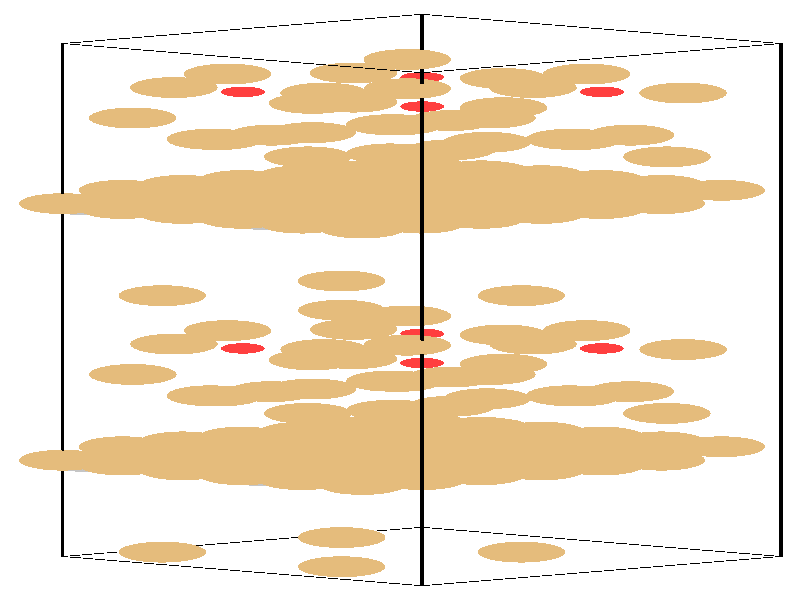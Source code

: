 #include "colors.inc"
#include "finish.inc"

global_settings {assumed_gamma 1 max_trace_level 6}
background {color White}
camera {orthographic
  right -24.13*x up 76.08*y
  direction 1.00*z
  location <0,0,50.00> look_at <0,0,0>}
light_source {<  2.00,   3.00,  40.00> color White
  area_light <0.70, 0, 0>, <0, 0.70, 0>, 3, 3
  adaptive 1 jitter}

#declare simple = finish {phong 0.7}
#declare pale = finish {ambient .5 diffuse .85 roughness .001 specular 0.200 }
#declare intermediate = finish {ambient 0.3 diffuse 0.6 specular 0.10 roughness 0.04 }
#declare vmd = finish {ambient .0 diffuse .65 phong 0.1 phong_size 40. specular 0.500 }
#declare jmol = finish {ambient .2 diffuse .6 specular 1 roughness .001 metallic}
#declare ase2 = finish {ambient 0.05 brilliance 3 diffuse 0.6 metallic specular 0.70 roughness 0.04 reflection 0.15}
#declare ase3 = finish {ambient .15 brilliance 2 diffuse .6 metallic specular 1. roughness .001 reflection .0}
#declare glass = finish {ambient .05 diffuse .3 specular 1. roughness .001}
#declare glass2 = finish {ambient .0 diffuse .3 specular 1. reflection .25 roughness .001}
#declare Rcell = 0.050;
#declare Rbond = 0.100;

#macro atom(LOC, R, COL, TRANS, FIN)
  sphere{LOC, R texture{pigment{color COL transmit TRANS} finish{FIN}}}
#end
#macro constrain(LOC, R, COL, TRANS FIN)
union{torus{R, Rcell rotate 45*z texture{pigment{color COL transmit TRANS} finish{FIN}}}
      torus{R, Rcell rotate -45*z texture{pigment{color COL transmit TRANS} finish{FIN}}}
      translate LOC}
#end

cylinder {<-10.17, -32.52, -33.83>, <  0.66, -36.23, -23.65>, Rcell pigment {Black}}
cylinder {<  0.66, -28.82, -44.00>, < 11.49, -32.52, -33.83>, Rcell pigment {Black}}
cylinder {<  0.66,  36.23, -20.33>, < 11.49,  32.52, -10.15>, Rcell pigment {Black}}
cylinder {<-10.17,  32.52, -10.15>, <  0.66,  28.82,   0.03>, Rcell pigment {Black}}
cylinder {<-10.17, -32.52, -33.83>, <  0.66, -28.82, -44.00>, Rcell pigment {Black}}
cylinder {<  0.66, -36.23, -23.65>, < 11.49, -32.52, -33.83>, Rcell pigment {Black}}
cylinder {<  0.66,  28.82,   0.03>, < 11.49,  32.52, -10.15>, Rcell pigment {Black}}
cylinder {<-10.17,  32.52, -10.15>, <  0.66,  36.23, -20.33>, Rcell pigment {Black}}
cylinder {<-10.17, -32.52, -33.83>, <-10.17,  32.52, -10.15>, Rcell pigment {Black}}
cylinder {<  0.66, -36.23, -23.65>, <  0.66,  28.82,   0.03>, Rcell pigment {Black}}
cylinder {< 11.49, -32.52, -33.83>, < 11.49,  32.52, -10.15>, Rcell pigment {Black}}
cylinder {<  0.66, -28.82, -44.00>, <  0.66,  36.23, -20.33>, Rcell pigment {Black}}
atom(<-10.17, -20.31, -29.38>, 1.32, rgb <0.78, 0.50, 0.20>, 0.0, ase3) // #0 
atom(< -8.37, -20.92, -27.68>, 1.32, rgb <0.78, 0.50, 0.20>, 0.0, ase3) // #1 
atom(< -6.56, -21.54, -25.99>, 1.32, rgb <0.78, 0.50, 0.20>, 0.0, ase3) // #2 
atom(< -8.37, -19.69, -31.08>, 1.32, rgb <0.78, 0.50, 0.20>, 0.0, ase3) // #3 
atom(< -6.56, -20.31, -29.38>, 1.32, rgb <0.78, 0.50, 0.20>, 0.0, ase3) // #4 
atom(< -4.76, -20.92, -27.68>, 1.32, rgb <0.78, 0.50, 0.20>, 0.0, ase3) // #5 
atom(< -6.56, -19.07, -32.77>, 1.32, rgb <0.78, 0.50, 0.20>, 0.0, ase3) // #6 
atom(< -4.76, -19.69, -31.08>, 1.32, rgb <0.78, 0.50, 0.20>, 0.0, ase3) // #7 
atom(< -2.95, -20.31, -29.38>, 1.32, rgb <0.78, 0.50, 0.20>, 0.0, ase3) // #8 
atom(< -8.37, -18.61, -28.76>, 1.32, rgb <0.78, 0.50, 0.20>, 0.0, ase3) // #9 
atom(< -6.56, -19.23, -27.07>, 1.32, rgb <0.78, 0.50, 0.20>, 0.0, ase3) // #10 
atom(< -4.76, -19.85, -25.37>, 1.32, rgb <0.78, 0.50, 0.20>, 0.0, ase3) // #11 
atom(< -6.56, -17.99, -30.46>, 1.32, rgb <0.78, 0.50, 0.20>, 0.0, ase3) // #12 
atom(< -4.76, -18.61, -28.76>, 1.32, rgb <0.78, 0.50, 0.20>, 0.0, ase3) // #13 
atom(< -2.95, -19.23, -27.07>, 1.32, rgb <0.78, 0.50, 0.20>, 0.0, ase3) // #14 
atom(< -4.76, -17.38, -32.15>, 1.32, rgb <0.78, 0.50, 0.20>, 0.0, ase3) // #15 
atom(< -2.95, -17.99, -30.46>, 1.32, rgb <0.78, 0.50, 0.20>, 0.0, ase3) // #16 
atom(< -1.14, -18.61, -28.76>, 1.32, rgb <0.78, 0.50, 0.20>, 0.0, ase3) // #17 
atom(<  5.63,  -3.88, -18.50>, 1.32, rgb <0.78, 0.50, 0.20>, 0.0, ase3) // #18 
atom(< -0.31, -10.29, -34.20>, 1.32, rgb <0.78, 0.50, 0.20>, 0.0, ase3) // #19 
atom(<  2.63, -12.52, -31.65>, 1.32, rgb <0.78, 0.50, 0.20>, 0.0, ase3) // #20 
atom(<  8.54,  -6.28, -23.03>, 1.32, rgb <0.78, 0.50, 0.20>, 0.0, ase3) // #21 
atom(< -8.06,  -9.44, -26.80>, 1.32, rgb <0.78, 0.50, 0.20>, 0.0, ase3) // #22 
atom(< -5.45, -12.17, -23.41>, 1.32, rgb <0.78, 0.50, 0.20>, 0.0, ase3) // #23 
atom(< -1.76,   2.41, -25.14>, 1.32, rgb <0.78, 0.50, 0.20>, 0.0, ase3) // #24 
atom(< -3.88, -11.62, -28.36>, 1.32, rgb <0.78, 0.50, 0.20>, 0.0, ase3) // #25 
atom(< -1.40,  -7.44, -18.84>, 1.32, rgb <0.78, 0.50, 0.20>, 0.0, ase3) // #26 
atom(< -4.74,  -6.14, -23.45>, 0.66, rgb <1.00, 0.05, 0.05>, 0.0, ase3) // #27 
atom(<  1.23, -21.01, -29.85>, 0.76, rgb <0.56, 0.56, 0.56>, 0.0, ase3) // #28 
atom(<-10.17,  12.22, -17.54>, 1.32, rgb <0.78, 0.50, 0.20>, 0.0, ase3) // #29 
atom(< -8.37,  11.60, -15.85>, 1.32, rgb <0.78, 0.50, 0.20>, 0.0, ase3) // #30 
atom(< -6.56,  10.98, -14.15>, 1.32, rgb <0.78, 0.50, 0.20>, 0.0, ase3) // #31 
atom(< -8.37,  12.83, -19.24>, 1.32, rgb <0.78, 0.50, 0.20>, 0.0, ase3) // #32 
atom(< -6.56,  12.22, -17.54>, 1.32, rgb <0.78, 0.50, 0.20>, 0.0, ase3) // #33 
atom(< -4.76,  11.60, -15.85>, 1.32, rgb <0.78, 0.50, 0.20>, 0.0, ase3) // #34 
atom(< -6.56,  13.45, -20.93>, 1.32, rgb <0.78, 0.50, 0.20>, 0.0, ase3) // #35 
atom(< -4.76,  12.83, -19.24>, 1.32, rgb <0.78, 0.50, 0.20>, 0.0, ase3) // #36 
atom(< -2.95,  12.22, -17.54>, 1.32, rgb <0.78, 0.50, 0.20>, 0.0, ase3) // #37 
atom(< -8.37,  13.91, -16.92>, 1.32, rgb <0.78, 0.50, 0.20>, 0.0, ase3) // #38 
atom(< -6.56,  13.29, -15.23>, 1.32, rgb <0.78, 0.50, 0.20>, 0.0, ase3) // #39 
atom(< -4.76,  12.68, -13.53>, 1.32, rgb <0.78, 0.50, 0.20>, 0.0, ase3) // #40 
atom(< -6.56,  14.53, -18.62>, 1.32, rgb <0.78, 0.50, 0.20>, 0.0, ase3) // #41 
atom(< -4.76,  13.91, -16.92>, 1.32, rgb <0.78, 0.50, 0.20>, 0.0, ase3) // #42 
atom(< -2.95,  13.29, -15.23>, 1.32, rgb <0.78, 0.50, 0.20>, 0.0, ase3) // #43 
atom(< -4.76,  15.15, -20.32>, 1.32, rgb <0.78, 0.50, 0.20>, 0.0, ase3) // #44 
atom(< -2.95,  14.53, -18.62>, 1.32, rgb <0.78, 0.50, 0.20>, 0.0, ase3) // #45 
atom(< -1.14,  13.91, -16.92>, 1.32, rgb <0.78, 0.50, 0.20>, 0.0, ase3) // #46 
atom(<  5.63,  28.65,  -6.67>, 1.32, rgb <0.78, 0.50, 0.20>, 0.0, ase3) // #47 
atom(< -0.31,  22.23, -22.36>, 1.32, rgb <0.78, 0.50, 0.20>, 0.0, ase3) // #48 
atom(<  2.63,  20.00, -19.81>, 1.32, rgb <0.78, 0.50, 0.20>, 0.0, ase3) // #49 
atom(<  8.54,  26.24, -11.19>, 1.32, rgb <0.78, 0.50, 0.20>, 0.0, ase3) // #50 
atom(< -8.06,  23.08, -14.96>, 1.32, rgb <0.78, 0.50, 0.20>, 0.0, ase3) // #51 
atom(< -5.45,  20.35, -11.57>, 1.32, rgb <0.78, 0.50, 0.20>, 0.0, ase3) // #52 
atom(< -1.76, -30.12, -36.98>, 1.32, rgb <0.78, 0.50, 0.20>, 0.0, ase3) // #53 
atom(< -3.88,  20.90, -16.52>, 1.32, rgb <0.78, 0.50, 0.20>, 0.0, ase3) // #54 
atom(< -1.40,  25.09,  -7.01>, 1.32, rgb <0.78, 0.50, 0.20>, 0.0, ase3) // #55 
atom(< -4.74,  26.39, -11.61>, 0.66, rgb <1.00, 0.05, 0.05>, 0.0, ase3) // #56 
atom(<  1.23,  11.51, -18.01>, 0.76, rgb <0.56, 0.56, 0.56>, 0.0, ase3) // #57 
atom(< -4.76, -18.45, -34.47>, 1.32, rgb <0.78, 0.50, 0.20>, 0.0, ase3) // #58 
atom(< -2.95, -19.07, -32.77>, 1.32, rgb <0.78, 0.50, 0.20>, 0.0, ase3) // #59 
atom(< -1.15, -19.69, -31.08>, 1.32, rgb <0.78, 0.50, 0.20>, 0.0, ase3) // #60 
atom(< -2.95, -17.84, -36.16>, 1.32, rgb <0.78, 0.50, 0.20>, 0.0, ase3) // #61 
atom(< -1.15, -18.45, -34.47>, 1.32, rgb <0.78, 0.50, 0.20>, 0.0, ase3) // #62 
atom(<  0.66, -19.07, -32.77>, 1.32, rgb <0.78, 0.50, 0.20>, 0.0, ase3) // #63 
atom(< -1.15, -17.22, -37.86>, 1.32, rgb <0.78, 0.50, 0.20>, 0.0, ase3) // #64 
atom(<  0.66, -17.84, -36.16>, 1.32, rgb <0.78, 0.50, 0.20>, 0.0, ase3) // #65 
atom(<  2.46, -18.45, -34.47>, 1.32, rgb <0.78, 0.50, 0.20>, 0.0, ase3) // #66 
atom(< -2.95, -16.76, -33.85>, 1.32, rgb <0.78, 0.50, 0.20>, 0.0, ase3) // #67 
atom(< -1.15, -17.38, -32.15>, 1.32, rgb <0.78, 0.50, 0.20>, 0.0, ase3) // #68 
atom(<  0.66, -17.99, -30.46>, 1.32, rgb <0.78, 0.50, 0.20>, 0.0, ase3) // #69 
atom(< -1.15, -16.14, -35.55>, 1.32, rgb <0.78, 0.50, 0.20>, 0.0, ase3) // #70 
atom(<  0.66, -16.76, -33.85>, 1.32, rgb <0.78, 0.50, 0.20>, 0.0, ase3) // #71 
atom(<  2.46, -17.38, -32.15>, 1.32, rgb <0.78, 0.50, 0.20>, 0.0, ase3) // #72 
atom(<  0.66, -15.52, -37.24>, 1.32, rgb <0.78, 0.50, 0.20>, 0.0, ase3) // #73 
atom(<  2.46, -16.14, -35.55>, 1.32, rgb <0.78, 0.50, 0.20>, 0.0, ase3) // #74 
atom(<  4.27, -16.76, -33.85>, 1.32, rgb <0.78, 0.50, 0.20>, 0.0, ase3) // #75 
atom(<  0.22,  -5.73, -13.41>, 1.32, rgb <0.78, 0.50, 0.20>, 0.0, ase3) // #76 
atom(< -5.72, -12.14, -29.11>, 1.32, rgb <0.78, 0.50, 0.20>, 0.0, ase3) // #77 
atom(< -2.78, -14.38, -26.56>, 1.32, rgb <0.78, 0.50, 0.20>, 0.0, ase3) // #78 
atom(<  3.12,  -8.13, -17.94>, 1.32, rgb <0.78, 0.50, 0.20>, 0.0, ase3) // #79 
atom(< -2.64,  -7.59, -31.89>, 1.32, rgb <0.78, 0.50, 0.20>, 0.0, ase3) // #80 
atom(< -0.03, -10.32, -28.50>, 1.32, rgb <0.78, 0.50, 0.20>, 0.0, ase3) // #81 
atom(< -7.17,   0.55, -20.05>, 1.32, rgb <0.78, 0.50, 0.20>, 0.0, ase3) // #82 
atom(<  1.54,  -9.77, -33.45>, 1.32, rgb <0.78, 0.50, 0.20>, 0.0, ase3) // #83 
atom(<  4.01,  -5.59, -23.93>, 1.32, rgb <0.78, 0.50, 0.20>, 0.0, ase3) // #84 
atom(<  0.67,  -4.28, -28.54>, 0.66, rgb <1.00, 0.05, 0.05>, 0.0, ase3) // #85 
atom(< -4.19, -22.86, -24.76>, 0.76, rgb <0.56, 0.56, 0.56>, 0.0, ase3) // #86 
atom(< -4.76,  14.07, -22.63>, 1.32, rgb <0.78, 0.50, 0.20>, 0.0, ase3) // #87 
atom(< -2.95,  13.45, -20.93>, 1.32, rgb <0.78, 0.50, 0.20>, 0.0, ase3) // #88 
atom(< -1.15,  12.83, -19.24>, 1.32, rgb <0.78, 0.50, 0.20>, 0.0, ase3) // #89 
atom(< -2.95,  14.69, -24.33>, 1.32, rgb <0.78, 0.50, 0.20>, 0.0, ase3) // #90 
atom(< -1.15,  14.07, -22.63>, 1.32, rgb <0.78, 0.50, 0.20>, 0.0, ase3) // #91 
atom(<  0.66,  13.45, -20.93>, 1.32, rgb <0.78, 0.50, 0.20>, 0.0, ase3) // #92 
atom(< -1.15,  15.30, -26.02>, 1.32, rgb <0.78, 0.50, 0.20>, 0.0, ase3) // #93 
atom(<  0.66,  14.69, -24.33>, 1.32, rgb <0.78, 0.50, 0.20>, 0.0, ase3) // #94 
atom(<  2.46,  14.07, -22.63>, 1.32, rgb <0.78, 0.50, 0.20>, 0.0, ase3) // #95 
atom(< -2.95,  15.76, -22.01>, 1.32, rgb <0.78, 0.50, 0.20>, 0.0, ase3) // #96 
atom(< -1.15,  15.15, -20.32>, 1.32, rgb <0.78, 0.50, 0.20>, 0.0, ase3) // #97 
atom(<  0.66,  14.53, -18.62>, 1.32, rgb <0.78, 0.50, 0.20>, 0.0, ase3) // #98 
atom(< -1.15,  16.38, -23.71>, 1.32, rgb <0.78, 0.50, 0.20>, 0.0, ase3) // #99 
atom(<  0.66,  15.76, -22.01>, 1.32, rgb <0.78, 0.50, 0.20>, 0.0, ase3) // #100 
atom(<  2.46,  15.15, -20.32>, 1.32, rgb <0.78, 0.50, 0.20>, 0.0, ase3) // #101 
atom(<  0.66,  17.00, -25.41>, 1.32, rgb <0.78, 0.50, 0.20>, 0.0, ase3) // #102 
atom(<  2.46,  16.38, -23.71>, 1.32, rgb <0.78, 0.50, 0.20>, 0.0, ase3) // #103 
atom(<  4.27,  15.76, -22.01>, 1.32, rgb <0.78, 0.50, 0.20>, 0.0, ase3) // #104 
atom(<  0.22,  26.79,  -1.58>, 1.32, rgb <0.78, 0.50, 0.20>, 0.0, ase3) // #105 
atom(< -5.72,  20.38, -17.27>, 1.32, rgb <0.78, 0.50, 0.20>, 0.0, ase3) // #106 
atom(< -2.78,  18.15, -14.72>, 1.32, rgb <0.78, 0.50, 0.20>, 0.0, ase3) // #107 
atom(<  3.12,  24.39,  -6.10>, 1.32, rgb <0.78, 0.50, 0.20>, 0.0, ase3) // #108 
atom(< -2.64,  24.93, -20.05>, 1.32, rgb <0.78, 0.50, 0.20>, 0.0, ase3) // #109 
atom(< -0.03,  22.21, -16.66>, 1.32, rgb <0.78, 0.50, 0.20>, 0.0, ase3) // #110 
atom(< -7.17, -31.97, -31.89>, 1.32, rgb <0.78, 0.50, 0.20>, 0.0, ase3) // #111 
atom(<  1.54,  22.75, -21.61>, 1.32, rgb <0.78, 0.50, 0.20>, 0.0, ase3) // #112 
atom(<  4.01,  26.94, -12.09>, 1.32, rgb <0.78, 0.50, 0.20>, 0.0, ase3) // #113 
atom(<  0.67,  28.24, -16.70>, 0.66, rgb <1.00, 0.05, 0.05>, 0.0, ase3) // #114 
atom(< -4.19,   9.66, -12.93>, 0.76, rgb <0.56, 0.56, 0.56>, 0.0, ase3) // #115 
atom(< -4.76, -22.16, -24.29>, 1.32, rgb <0.78, 0.50, 0.20>, 0.0, ase3) // #116 
atom(< -2.95, -22.78, -22.59>, 1.32, rgb <0.78, 0.50, 0.20>, 0.0, ase3) // #117 
atom(< -1.14, -23.39, -20.90>, 1.32, rgb <0.78, 0.50, 0.20>, 0.0, ase3) // #118 
atom(< -2.95, -21.54, -25.99>, 1.32, rgb <0.78, 0.50, 0.20>, 0.0, ase3) // #119 
atom(< -1.15, -22.16, -24.29>, 1.32, rgb <0.78, 0.50, 0.20>, 0.0, ase3) // #120 
atom(<  0.66, -22.78, -22.59>, 1.32, rgb <0.78, 0.50, 0.20>, 0.0, ase3) // #121 
atom(< -1.15, -20.92, -27.68>, 1.32, rgb <0.78, 0.50, 0.20>, 0.0, ase3) // #122 
atom(<  0.66, -21.54, -25.99>, 1.32, rgb <0.78, 0.50, 0.20>, 0.0, ase3) // #123 
atom(<  2.46, -22.16, -24.29>, 1.32, rgb <0.78, 0.50, 0.20>, 0.0, ase3) // #124 
atom(< -2.95, -20.46, -23.67>, 1.32, rgb <0.78, 0.50, 0.20>, 0.0, ase3) // #125 
atom(< -1.15, -21.08, -21.98>, 1.32, rgb <0.78, 0.50, 0.20>, 0.0, ase3) // #126 
atom(<  0.66, -21.70, -20.28>, 1.32, rgb <0.78, 0.50, 0.20>, 0.0, ase3) // #127 
atom(< -1.15, -19.85, -25.37>, 1.32, rgb <0.78, 0.50, 0.20>, 0.0, ase3) // #128 
atom(<  0.66, -20.46, -23.67>, 1.32, rgb <0.78, 0.50, 0.20>, 0.0, ase3) // #129 
atom(<  2.46, -21.08, -21.98>, 1.32, rgb <0.78, 0.50, 0.20>, 0.0, ase3) // #130 
atom(<  0.66, -19.23, -27.07>, 1.32, rgb <0.78, 0.50, 0.20>, 0.0, ase3) // #131 
atom(<  2.46, -19.85, -25.37>, 1.32, rgb <0.78, 0.50, 0.20>, 0.0, ase3) // #132 
atom(<  4.27, -20.46, -23.67>, 1.32, rgb <0.78, 0.50, 0.20>, 0.0, ase3) // #133 
atom(<  0.22,  -2.03, -23.59>, 1.32, rgb <0.78, 0.50, 0.20>, 0.0, ase3) // #134 
atom(<  5.11, -12.14, -29.11>, 1.32, rgb <0.78, 0.50, 0.20>, 0.0, ase3) // #135 
atom(<  8.05, -14.38, -26.56>, 1.32, rgb <0.78, 0.50, 0.20>, 0.0, ase3) // #136 
atom(<  3.12,  -4.43, -28.11>, 1.32, rgb <0.78, 0.50, 0.20>, 0.0, ase3) // #137 
atom(< -2.64, -11.29, -21.71>, 1.32, rgb <0.78, 0.50, 0.20>, 0.0, ase3) // #138 
atom(< -0.03, -14.02, -18.32>, 1.32, rgb <0.78, 0.50, 0.20>, 0.0, ase3) // #139 
atom(<  3.66,   0.55, -20.05>, 1.32, rgb <0.78, 0.50, 0.20>, 0.0, ase3) // #140 
atom(<  1.54, -13.47, -23.27>, 1.32, rgb <0.78, 0.50, 0.20>, 0.0, ase3) // #141 
atom(< -6.82,  -5.59, -23.93>, 1.32, rgb <0.78, 0.50, 0.20>, 0.0, ase3) // #142 
atom(<  0.67,  -7.99, -18.36>, 0.66, rgb <1.00, 0.05, 0.05>, 0.0, ase3) // #143 
atom(< -4.19, -19.16, -34.94>, 0.76, rgb <0.56, 0.56, 0.56>, 0.0, ase3) // #144 
atom(< -4.76,  10.36, -12.45>, 1.32, rgb <0.78, 0.50, 0.20>, 0.0, ase3) // #145 
atom(< -2.95,   9.75, -10.76>, 1.32, rgb <0.78, 0.50, 0.20>, 0.0, ase3) // #146 
atom(< -1.14,   9.13,  -9.06>, 1.32, rgb <0.78, 0.50, 0.20>, 0.0, ase3) // #147 
atom(< -2.95,  10.98, -14.15>, 1.32, rgb <0.78, 0.50, 0.20>, 0.0, ase3) // #148 
atom(< -1.15,  10.36, -12.45>, 1.32, rgb <0.78, 0.50, 0.20>, 0.0, ase3) // #149 
atom(<  0.66,   9.75, -10.76>, 1.32, rgb <0.78, 0.50, 0.20>, 0.0, ase3) // #150 
atom(< -1.15,  11.60, -15.85>, 1.32, rgb <0.78, 0.50, 0.20>, 0.0, ase3) // #151 
atom(<  0.66,  10.98, -14.15>, 1.32, rgb <0.78, 0.50, 0.20>, 0.0, ase3) // #152 
atom(<  2.46,  10.36, -12.45>, 1.32, rgb <0.78, 0.50, 0.20>, 0.0, ase3) // #153 
atom(< -2.95,  12.06, -11.84>, 1.32, rgb <0.78, 0.50, 0.20>, 0.0, ase3) // #154 
atom(< -1.15,  11.44, -10.14>, 1.32, rgb <0.78, 0.50, 0.20>, 0.0, ase3) // #155 
atom(<  0.66,  10.83,  -8.44>, 1.32, rgb <0.78, 0.50, 0.20>, 0.0, ase3) // #156 
atom(< -1.15,  12.68, -13.53>, 1.32, rgb <0.78, 0.50, 0.20>, 0.0, ase3) // #157 
atom(<  0.66,  12.06, -11.84>, 1.32, rgb <0.78, 0.50, 0.20>, 0.0, ase3) // #158 
atom(<  2.46,  11.44, -10.14>, 1.32, rgb <0.78, 0.50, 0.20>, 0.0, ase3) // #159 
atom(<  0.66,  13.29, -15.23>, 1.32, rgb <0.78, 0.50, 0.20>, 0.0, ase3) // #160 
atom(<  2.46,  12.68, -13.53>, 1.32, rgb <0.78, 0.50, 0.20>, 0.0, ase3) // #161 
atom(<  4.27,  12.06, -11.84>, 1.32, rgb <0.78, 0.50, 0.20>, 0.0, ase3) // #162 
atom(<  0.22,  30.50, -11.75>, 1.32, rgb <0.78, 0.50, 0.20>, 0.0, ase3) // #163 
atom(<  5.11,  20.38, -17.27>, 1.32, rgb <0.78, 0.50, 0.20>, 0.0, ase3) // #164 
atom(<  8.05,  18.15, -14.72>, 1.32, rgb <0.78, 0.50, 0.20>, 0.0, ase3) // #165 
atom(<  3.12,  28.09, -16.28>, 1.32, rgb <0.78, 0.50, 0.20>, 0.0, ase3) // #166 
atom(< -2.64,  21.23,  -9.87>, 1.32, rgb <0.78, 0.50, 0.20>, 0.0, ase3) // #167 
atom(< -0.03,  18.50,  -6.48>, 1.32, rgb <0.78, 0.50, 0.20>, 0.0, ase3) // #168 
atom(<  3.66, -31.97, -31.89>, 1.32, rgb <0.78, 0.50, 0.20>, 0.0, ase3) // #169 
atom(<  1.54,  19.05, -11.43>, 1.32, rgb <0.78, 0.50, 0.20>, 0.0, ase3) // #170 
atom(< -6.82,  26.94, -12.09>, 1.32, rgb <0.78, 0.50, 0.20>, 0.0, ase3) // #171 
atom(<  0.67,  24.53,  -6.52>, 0.66, rgb <1.00, 0.05, 0.05>, 0.0, ase3) // #172 
atom(< -4.19,  13.37, -23.10>, 0.76, rgb <0.56, 0.56, 0.56>, 0.0, ase3) // #173 
atom(<  0.66, -20.31, -29.38>, 1.32, rgb <0.78, 0.50, 0.20>, 0.0, ase3) // #174 
atom(<  2.46, -20.92, -27.68>, 1.32, rgb <0.78, 0.50, 0.20>, 0.0, ase3) // #175 
atom(<  4.27, -21.54, -25.99>, 1.32, rgb <0.78, 0.50, 0.20>, 0.0, ase3) // #176 
atom(<  2.46, -19.69, -31.08>, 1.32, rgb <0.78, 0.50, 0.20>, 0.0, ase3) // #177 
atom(<  4.27, -20.31, -29.38>, 1.32, rgb <0.78, 0.50, 0.20>, 0.0, ase3) // #178 
atom(<  6.07, -20.92, -27.68>, 1.32, rgb <0.78, 0.50, 0.20>, 0.0, ase3) // #179 
atom(<  4.27, -19.07, -32.77>, 1.32, rgb <0.78, 0.50, 0.20>, 0.0, ase3) // #180 
atom(<  6.07, -19.69, -31.08>, 1.32, rgb <0.78, 0.50, 0.20>, 0.0, ase3) // #181 
atom(<  7.88, -20.31, -29.38>, 1.32, rgb <0.78, 0.50, 0.20>, 0.0, ase3) // #182 
atom(<  2.46, -18.61, -28.76>, 1.32, rgb <0.78, 0.50, 0.20>, 0.0, ase3) // #183 
atom(<  4.27, -19.23, -27.07>, 1.32, rgb <0.78, 0.50, 0.20>, 0.0, ase3) // #184 
atom(<  6.07, -19.85, -25.37>, 1.32, rgb <0.78, 0.50, 0.20>, 0.0, ase3) // #185 
atom(<  4.27, -17.99, -30.46>, 1.32, rgb <0.78, 0.50, 0.20>, 0.0, ase3) // #186 
atom(<  6.07, -18.61, -28.76>, 1.32, rgb <0.78, 0.50, 0.20>, 0.0, ase3) // #187 
atom(<  7.88, -19.23, -27.07>, 1.32, rgb <0.78, 0.50, 0.20>, 0.0, ase3) // #188 
atom(<  6.07, -17.38, -32.15>, 1.32, rgb <0.78, 0.50, 0.20>, 0.0, ase3) // #189 
atom(<  7.88, -17.99, -30.46>, 1.32, rgb <0.78, 0.50, 0.20>, 0.0, ase3) // #190 
atom(<  9.69, -18.61, -28.76>, 1.32, rgb <0.78, 0.50, 0.20>, 0.0, ase3) // #191 
atom(< -5.20,  -3.88, -18.50>, 1.32, rgb <0.78, 0.50, 0.20>, 0.0, ase3) // #192 
atom(< -0.31, -14.00, -24.02>, 1.32, rgb <0.78, 0.50, 0.20>, 0.0, ase3) // #193 
atom(<  2.63, -16.23, -21.47>, 1.32, rgb <0.78, 0.50, 0.20>, 0.0, ase3) // #194 
atom(< -2.29,  -6.28, -23.03>, 1.32, rgb <0.78, 0.50, 0.20>, 0.0, ase3) // #195 
atom(<  2.77,  -9.44, -26.80>, 1.32, rgb <0.78, 0.50, 0.20>, 0.0, ase3) // #196 
atom(<  5.38, -12.17, -23.41>, 1.32, rgb <0.78, 0.50, 0.20>, 0.0, ase3) // #197 
atom(< -1.76,  -1.30, -14.97>, 1.32, rgb <0.78, 0.50, 0.20>, 0.0, ase3) // #198 
atom(<  6.95, -11.62, -28.36>, 1.32, rgb <0.78, 0.50, 0.20>, 0.0, ase3) // #199 
atom(< -1.40,  -3.73, -29.02>, 1.32, rgb <0.78, 0.50, 0.20>, 0.0, ase3) // #200 
atom(<  6.09,  -6.14, -23.45>, 0.66, rgb <1.00, 0.05, 0.05>, 0.0, ase3) // #201 
atom(< -9.60, -21.01, -29.85>, 0.76, rgb <0.56, 0.56, 0.56>, 0.0, ase3) // #202 
atom(<  0.66,  12.22, -17.54>, 1.32, rgb <0.78, 0.50, 0.20>, 0.0, ase3) // #203 
atom(<  2.46,  11.60, -15.85>, 1.32, rgb <0.78, 0.50, 0.20>, 0.0, ase3) // #204 
atom(<  4.27,  10.98, -14.15>, 1.32, rgb <0.78, 0.50, 0.20>, 0.0, ase3) // #205 
atom(<  2.46,  12.83, -19.24>, 1.32, rgb <0.78, 0.50, 0.20>, 0.0, ase3) // #206 
atom(<  4.27,  12.22, -17.54>, 1.32, rgb <0.78, 0.50, 0.20>, 0.0, ase3) // #207 
atom(<  6.07,  11.60, -15.85>, 1.32, rgb <0.78, 0.50, 0.20>, 0.0, ase3) // #208 
atom(<  4.27,  13.45, -20.93>, 1.32, rgb <0.78, 0.50, 0.20>, 0.0, ase3) // #209 
atom(<  6.07,  12.83, -19.24>, 1.32, rgb <0.78, 0.50, 0.20>, 0.0, ase3) // #210 
atom(<  7.88,  12.22, -17.54>, 1.32, rgb <0.78, 0.50, 0.20>, 0.0, ase3) // #211 
atom(<  2.46,  13.91, -16.92>, 1.32, rgb <0.78, 0.50, 0.20>, 0.0, ase3) // #212 
atom(<  4.27,  13.29, -15.23>, 1.32, rgb <0.78, 0.50, 0.20>, 0.0, ase3) // #213 
atom(<  6.07,  12.68, -13.53>, 1.32, rgb <0.78, 0.50, 0.20>, 0.0, ase3) // #214 
atom(<  4.27,  14.53, -18.62>, 1.32, rgb <0.78, 0.50, 0.20>, 0.0, ase3) // #215 
atom(<  6.07,  13.91, -16.92>, 1.32, rgb <0.78, 0.50, 0.20>, 0.0, ase3) // #216 
atom(<  7.88,  13.29, -15.23>, 1.32, rgb <0.78, 0.50, 0.20>, 0.0, ase3) // #217 
atom(<  6.07,  15.15, -20.32>, 1.32, rgb <0.78, 0.50, 0.20>, 0.0, ase3) // #218 
atom(<  7.88,  14.53, -18.62>, 1.32, rgb <0.78, 0.50, 0.20>, 0.0, ase3) // #219 
atom(<  9.69,  13.91, -16.92>, 1.32, rgb <0.78, 0.50, 0.20>, 0.0, ase3) // #220 
atom(< -5.20,  28.65,  -6.67>, 1.32, rgb <0.78, 0.50, 0.20>, 0.0, ase3) // #221 
atom(< -0.31,  18.53, -12.18>, 1.32, rgb <0.78, 0.50, 0.20>, 0.0, ase3) // #222 
atom(<  2.63,  16.29,  -9.64>, 1.32, rgb <0.78, 0.50, 0.20>, 0.0, ase3) // #223 
atom(< -2.29,  26.24, -11.19>, 1.32, rgb <0.78, 0.50, 0.20>, 0.0, ase3) // #224 
atom(<  2.77,  23.08, -14.96>, 1.32, rgb <0.78, 0.50, 0.20>, 0.0, ase3) // #225 
atom(<  5.38,  20.35, -11.57>, 1.32, rgb <0.78, 0.50, 0.20>, 0.0, ase3) // #226 
atom(< -1.76, -33.82, -26.80>, 1.32, rgb <0.78, 0.50, 0.20>, 0.0, ase3) // #227 
atom(<  6.95,  20.90, -16.52>, 1.32, rgb <0.78, 0.50, 0.20>, 0.0, ase3) // #228 
atom(< -1.40,  28.79, -17.18>, 1.32, rgb <0.78, 0.50, 0.20>, 0.0, ase3) // #229 
atom(<  6.09,  26.39, -11.61>, 0.66, rgb <1.00, 0.05, 0.05>, 0.0, ase3) // #230 
atom(< -9.60,  11.51, -18.01>, 0.76, rgb <0.56, 0.56, 0.56>, 0.0, ase3) // #231 
